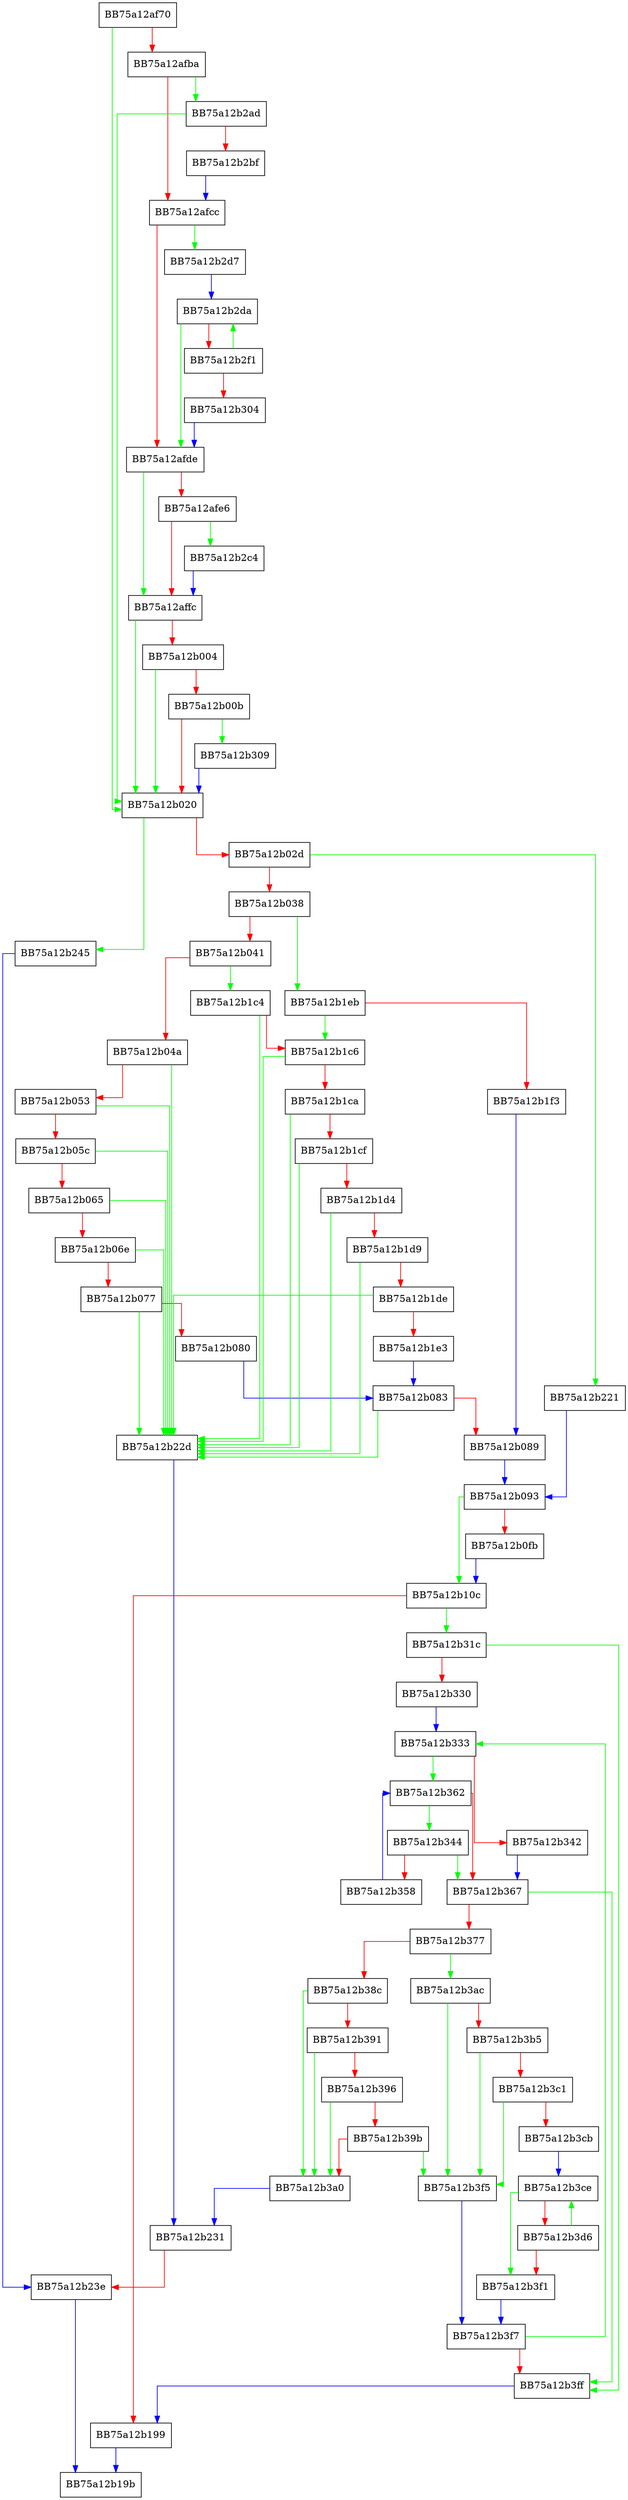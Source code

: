 digraph parse_repeat {
  node [shape="box"];
  graph [splines=ortho];
  BB75a12af70 -> BB75a12b020 [color="green"];
  BB75a12af70 -> BB75a12afba [color="red"];
  BB75a12afba -> BB75a12b2ad [color="green"];
  BB75a12afba -> BB75a12afcc [color="red"];
  BB75a12afcc -> BB75a12b2d7 [color="green"];
  BB75a12afcc -> BB75a12afde [color="red"];
  BB75a12afde -> BB75a12affc [color="green"];
  BB75a12afde -> BB75a12afe6 [color="red"];
  BB75a12afe6 -> BB75a12b2c4 [color="green"];
  BB75a12afe6 -> BB75a12affc [color="red"];
  BB75a12affc -> BB75a12b020 [color="green"];
  BB75a12affc -> BB75a12b004 [color="red"];
  BB75a12b004 -> BB75a12b020 [color="green"];
  BB75a12b004 -> BB75a12b00b [color="red"];
  BB75a12b00b -> BB75a12b309 [color="green"];
  BB75a12b00b -> BB75a12b020 [color="red"];
  BB75a12b020 -> BB75a12b245 [color="green"];
  BB75a12b020 -> BB75a12b02d [color="red"];
  BB75a12b02d -> BB75a12b221 [color="green"];
  BB75a12b02d -> BB75a12b038 [color="red"];
  BB75a12b038 -> BB75a12b1eb [color="green"];
  BB75a12b038 -> BB75a12b041 [color="red"];
  BB75a12b041 -> BB75a12b1c4 [color="green"];
  BB75a12b041 -> BB75a12b04a [color="red"];
  BB75a12b04a -> BB75a12b22d [color="green"];
  BB75a12b04a -> BB75a12b053 [color="red"];
  BB75a12b053 -> BB75a12b22d [color="green"];
  BB75a12b053 -> BB75a12b05c [color="red"];
  BB75a12b05c -> BB75a12b22d [color="green"];
  BB75a12b05c -> BB75a12b065 [color="red"];
  BB75a12b065 -> BB75a12b22d [color="green"];
  BB75a12b065 -> BB75a12b06e [color="red"];
  BB75a12b06e -> BB75a12b22d [color="green"];
  BB75a12b06e -> BB75a12b077 [color="red"];
  BB75a12b077 -> BB75a12b22d [color="green"];
  BB75a12b077 -> BB75a12b080 [color="red"];
  BB75a12b080 -> BB75a12b083 [color="blue"];
  BB75a12b083 -> BB75a12b22d [color="green"];
  BB75a12b083 -> BB75a12b089 [color="red"];
  BB75a12b089 -> BB75a12b093 [color="blue"];
  BB75a12b093 -> BB75a12b10c [color="green"];
  BB75a12b093 -> BB75a12b0fb [color="red"];
  BB75a12b0fb -> BB75a12b10c [color="blue"];
  BB75a12b10c -> BB75a12b31c [color="green"];
  BB75a12b10c -> BB75a12b199 [color="red"];
  BB75a12b199 -> BB75a12b19b [color="blue"];
  BB75a12b1c4 -> BB75a12b22d [color="green"];
  BB75a12b1c4 -> BB75a12b1c6 [color="red"];
  BB75a12b1c6 -> BB75a12b22d [color="green"];
  BB75a12b1c6 -> BB75a12b1ca [color="red"];
  BB75a12b1ca -> BB75a12b22d [color="green"];
  BB75a12b1ca -> BB75a12b1cf [color="red"];
  BB75a12b1cf -> BB75a12b22d [color="green"];
  BB75a12b1cf -> BB75a12b1d4 [color="red"];
  BB75a12b1d4 -> BB75a12b22d [color="green"];
  BB75a12b1d4 -> BB75a12b1d9 [color="red"];
  BB75a12b1d9 -> BB75a12b22d [color="green"];
  BB75a12b1d9 -> BB75a12b1de [color="red"];
  BB75a12b1de -> BB75a12b22d [color="green"];
  BB75a12b1de -> BB75a12b1e3 [color="red"];
  BB75a12b1e3 -> BB75a12b083 [color="blue"];
  BB75a12b1eb -> BB75a12b1c6 [color="green"];
  BB75a12b1eb -> BB75a12b1f3 [color="red"];
  BB75a12b1f3 -> BB75a12b089 [color="blue"];
  BB75a12b221 -> BB75a12b093 [color="blue"];
  BB75a12b22d -> BB75a12b231 [color="blue"];
  BB75a12b231 -> BB75a12b23e [color="red"];
  BB75a12b23e -> BB75a12b19b [color="blue"];
  BB75a12b245 -> BB75a12b23e [color="blue"];
  BB75a12b2ad -> BB75a12b020 [color="green"];
  BB75a12b2ad -> BB75a12b2bf [color="red"];
  BB75a12b2bf -> BB75a12afcc [color="blue"];
  BB75a12b2c4 -> BB75a12affc [color="blue"];
  BB75a12b2d7 -> BB75a12b2da [color="blue"];
  BB75a12b2da -> BB75a12afde [color="green"];
  BB75a12b2da -> BB75a12b2f1 [color="red"];
  BB75a12b2f1 -> BB75a12b2da [color="green"];
  BB75a12b2f1 -> BB75a12b304 [color="red"];
  BB75a12b304 -> BB75a12afde [color="blue"];
  BB75a12b309 -> BB75a12b020 [color="blue"];
  BB75a12b31c -> BB75a12b3ff [color="green"];
  BB75a12b31c -> BB75a12b330 [color="red"];
  BB75a12b330 -> BB75a12b333 [color="blue"];
  BB75a12b333 -> BB75a12b362 [color="green"];
  BB75a12b333 -> BB75a12b342 [color="red"];
  BB75a12b342 -> BB75a12b367 [color="blue"];
  BB75a12b344 -> BB75a12b367 [color="green"];
  BB75a12b344 -> BB75a12b358 [color="red"];
  BB75a12b358 -> BB75a12b362 [color="blue"];
  BB75a12b362 -> BB75a12b344 [color="green"];
  BB75a12b362 -> BB75a12b367 [color="red"];
  BB75a12b367 -> BB75a12b3ff [color="green"];
  BB75a12b367 -> BB75a12b377 [color="red"];
  BB75a12b377 -> BB75a12b3ac [color="green"];
  BB75a12b377 -> BB75a12b38c [color="red"];
  BB75a12b38c -> BB75a12b3a0 [color="green"];
  BB75a12b38c -> BB75a12b391 [color="red"];
  BB75a12b391 -> BB75a12b3a0 [color="green"];
  BB75a12b391 -> BB75a12b396 [color="red"];
  BB75a12b396 -> BB75a12b3a0 [color="green"];
  BB75a12b396 -> BB75a12b39b [color="red"];
  BB75a12b39b -> BB75a12b3f5 [color="green"];
  BB75a12b39b -> BB75a12b3a0 [color="red"];
  BB75a12b3a0 -> BB75a12b231 [color="blue"];
  BB75a12b3ac -> BB75a12b3f5 [color="green"];
  BB75a12b3ac -> BB75a12b3b5 [color="red"];
  BB75a12b3b5 -> BB75a12b3f5 [color="green"];
  BB75a12b3b5 -> BB75a12b3c1 [color="red"];
  BB75a12b3c1 -> BB75a12b3f5 [color="green"];
  BB75a12b3c1 -> BB75a12b3cb [color="red"];
  BB75a12b3cb -> BB75a12b3ce [color="blue"];
  BB75a12b3ce -> BB75a12b3f1 [color="green"];
  BB75a12b3ce -> BB75a12b3d6 [color="red"];
  BB75a12b3d6 -> BB75a12b3ce [color="green"];
  BB75a12b3d6 -> BB75a12b3f1 [color="red"];
  BB75a12b3f1 -> BB75a12b3f7 [color="blue"];
  BB75a12b3f5 -> BB75a12b3f7 [color="blue"];
  BB75a12b3f7 -> BB75a12b333 [color="green"];
  BB75a12b3f7 -> BB75a12b3ff [color="red"];
  BB75a12b3ff -> BB75a12b199 [color="blue"];
}